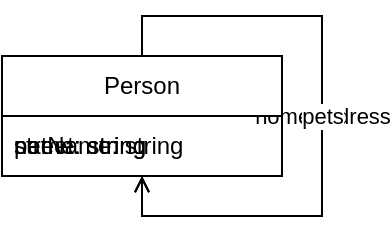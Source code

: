 <mxfile version="28.0.6">
    <diagram id="O5m0Za5ys5D574SArSo_" name="Page-1">
        <mxGraphModel tooltips="1" grid="1" dx="599" gridSize="10" pageWidth="827" arrows="1" shadow="0" math="0"
                      connect="1" pageHeight="1169" fold="1" dy="770" pageScale="1" page="1" guides="1">
            <root>
                <mxCell id="0"/>
                <mxCell parent="0" id="1" value="layer1"/>
                <mxCell parent="/$defs/Address" id="/$defs/Address/properties/street"
                        style="text;strokeColor=none;fillColor=none;align=left;verticalAlign=middle;spacingLeft=4;spacingRight=4;overflow=hidden;points=[[0,0.5],[1,0.5]];portConstraint=eastwest;rotatable=0;whiteSpace=wrap;html=1;"
                        value="street: string" vertex="1">
                    <mxGeometry width="140" height="30" y="30" as="geometry"/>
                </mxCell>
                <mxCell parent="1" id="/$defs/Address"
                        style="swimlane;fontStyle=0;childLayout=stackLayout;horizontal=1;startSize=30;horizontalStack=0;resizeParent=1;resizeParentMax=0;resizeLast=0;collapsible=1;marginBottom=0;whiteSpace=wrap;html=1;"
                        value="Address" vertex="1">
                    <mxGeometry width="140" height="60" x="90" y="430" as="geometry"/>
                </mxCell>
                <mxCell parent="/$defs/Person" id="/$defs/Person/properties/name"
                        style="text;strokeColor=none;fillColor=none;align=left;verticalAlign=middle;spacingLeft=4;spacingRight=4;overflow=hidden;points=[[0,0.5],[1,0.5]];portConstraint=eastwest;rotatable=0;whiteSpace=wrap;html=1;"
                        value="name: string" vertex="1">
                    <mxGeometry width="140" height="30" y="30" as="geometry"/>
                </mxCell>
                <mxCell parent="1" id="/$defs/Person#homeAddress" edge="1"
                        style="edgeStyle=orthogonalEdgeStyle;rounded=0;orthogonalLoop=1;jettySize=auto;html=1;endArrow=open;endFill=0;"
                        value="homeAddress" source="/$defs/Person" target="/$defs/Address">
                    <mxGeometry relative="1" as="geometry"/>
                </mxCell>
                <mxCell parent="1" id="/$defs/Person#pets" edge="1"
                        style="edgeStyle=orthogonalEdgeStyle;rounded=0;orthogonalLoop=1;jettySize=auto;html=1;endArrow=open;endFill=0;"
                        value="pets" source="/$defs/Person" target="/$defs/Person/properties/pets">
                    <mxGeometry relative="1" as="geometry"/>
                </mxCell>
                <mxCell parent="/$defs/Person/properties/pets" id="/$defs/Person/properties/pets/properties/petName"
                        style="text;strokeColor=none;fillColor=none;align=left;verticalAlign=middle;spacingLeft=4;spacingRight=4;overflow=hidden;points=[[0,0.5],[1,0.5]];portConstraint=eastwest;rotatable=0;whiteSpace=wrap;html=1;"
                        value="petName: string" vertex="1">
                    <mxGeometry width="140" height="30" y="30" as="geometry"/>
                </mxCell>
                <mxCell parent="1" id="/$defs/Person/properties/pets"
                        style="swimlane;fontStyle=0;childLayout=stackLayout;horizontal=1;startSize=30;horizontalStack=0;resizeParent=1;resizeParentMax=0;resizeLast=0;collapsible=1;marginBottom=0;whiteSpace=wrap;html=1;"
                        value="[object]" vertex="1">
                    <mxGeometry width="140" height="60" x="90" y="430" as="geometry"/>
                </mxCell>
                <mxCell parent="1" id="/$defs/Person"
                        style="swimlane;fontStyle=0;childLayout=stackLayout;horizontal=1;startSize=30;horizontalStack=0;resizeParent=1;resizeParentMax=0;resizeLast=0;collapsible=1;marginBottom=0;whiteSpace=wrap;html=1;"
                        value="Person" vertex="1">
                    <mxGeometry width="140" height="60" x="90" y="430" as="geometry"/>
                </mxCell>
            </root>
        </mxGraphModel>
    </diagram>
</mxfile>
